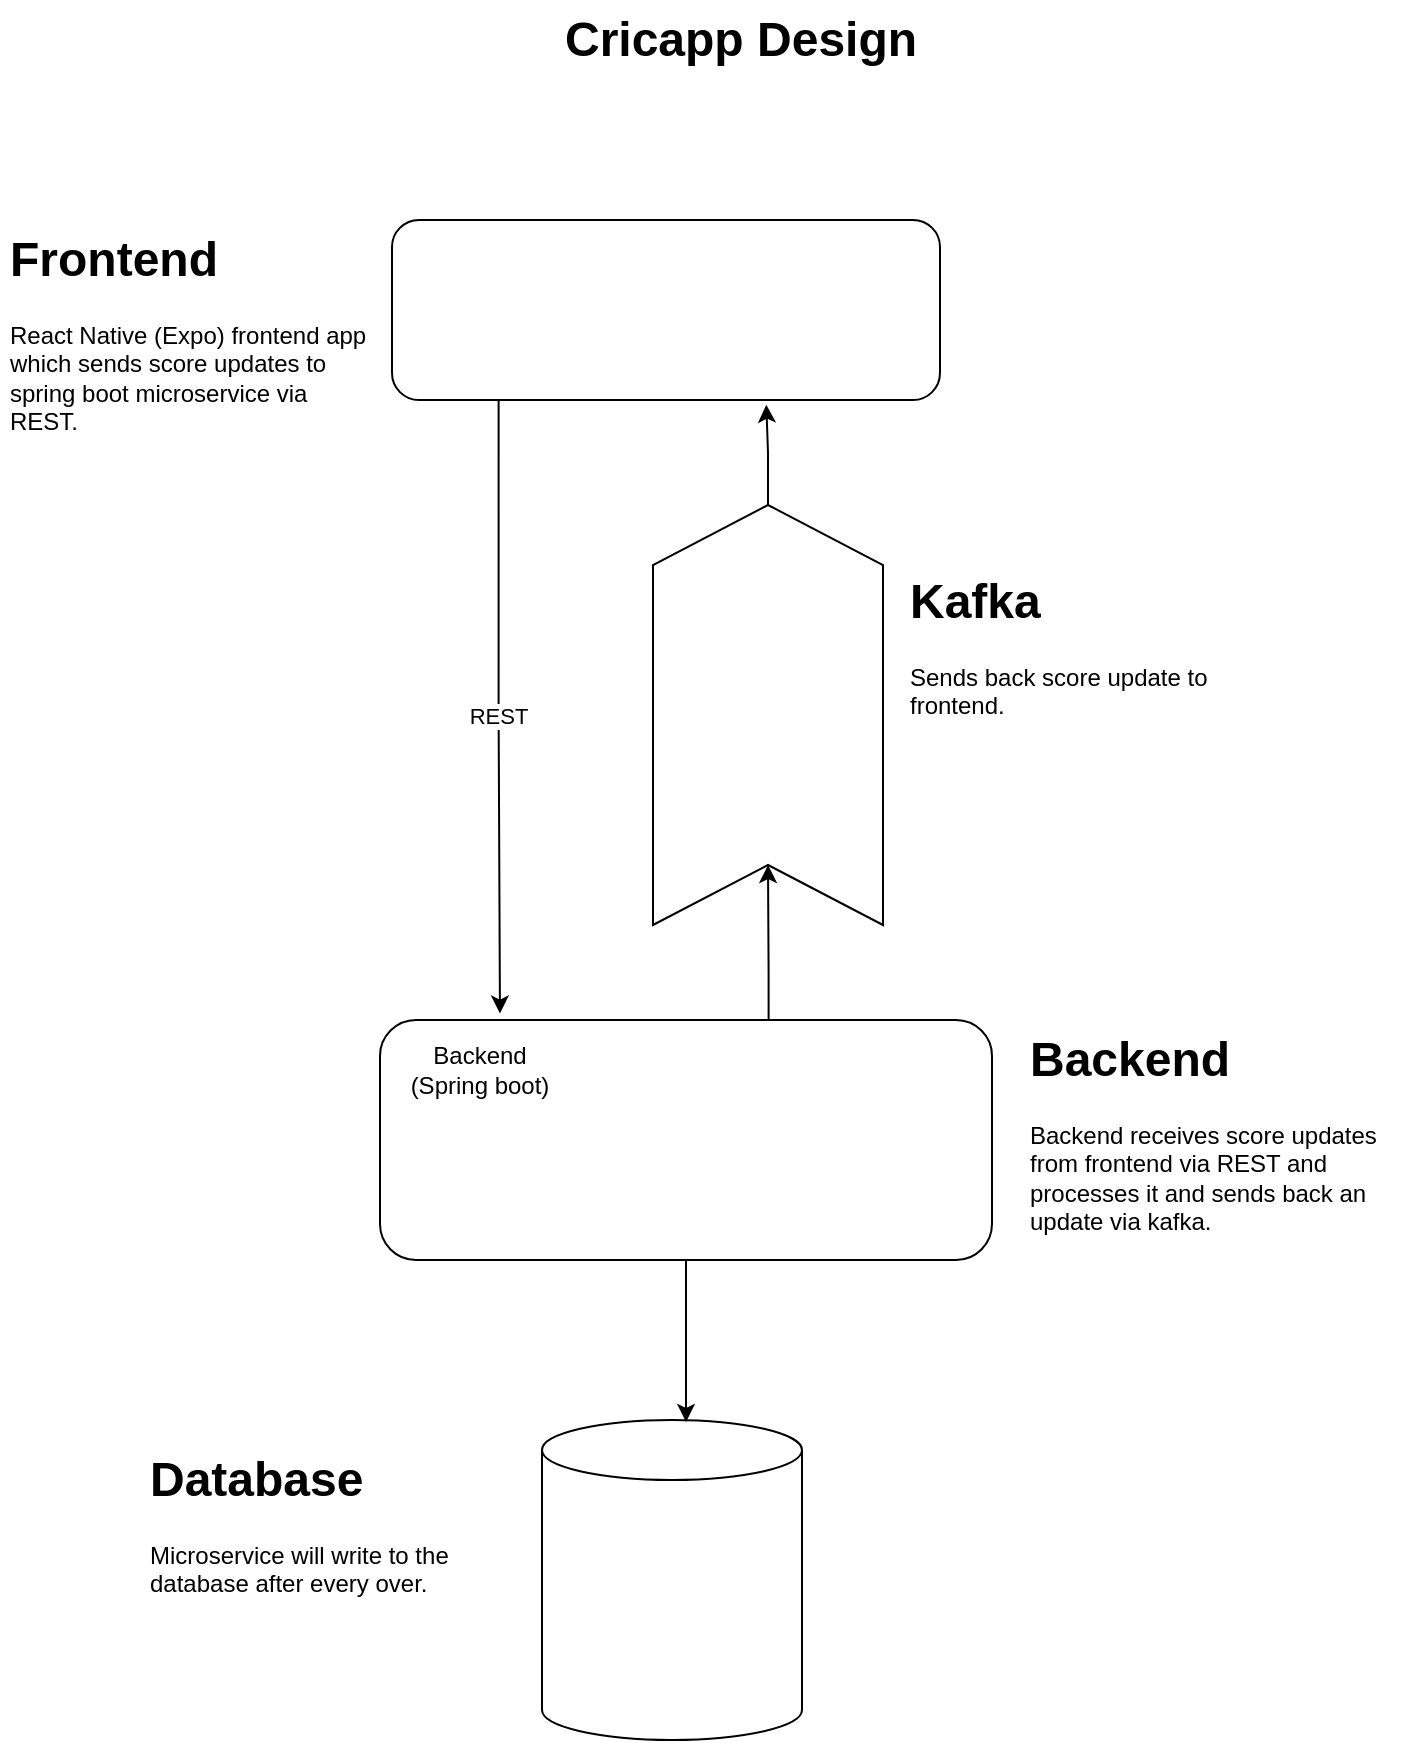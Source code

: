 <mxfile version="20.5.3" type="embed"><diagram id="_C3DZIL6yvxOB1QIjyHC" name="High Level Design"><mxGraphModel dx="1837" dy="899" grid="1" gridSize="10" guides="1" tooltips="1" connect="1" arrows="1" fold="1" page="1" pageScale="1" pageWidth="827" pageHeight="1169" math="0" shadow="0"><root><mxCell id="0"/><mxCell id="1" parent="0"/><mxCell id="rM7sO5fKTh4x9L8l7hMn-8" value="" style="rounded=1;whiteSpace=wrap;html=1;" parent="1" vertex="1"><mxGeometry x="-574" y="150" width="274" height="90" as="geometry"/></mxCell><mxCell id="rM7sO5fKTh4x9L8l7hMn-33" style="edgeStyle=orthogonalEdgeStyle;rounded=0;orthogonalLoop=1;jettySize=auto;html=1;exitX=0.5;exitY=1;exitDx=0;exitDy=0;entryX=0.196;entryY=-0.027;entryDx=0;entryDy=0;entryPerimeter=0;" parent="1" source="rM7sO5fKTh4x9L8l7hMn-6" target="rM7sO5fKTh4x9L8l7hMn-16" edge="1"><mxGeometry relative="1" as="geometry"/></mxCell><mxCell id="4" value="REST" style="edgeLabel;html=1;align=center;verticalAlign=middle;resizable=0;points=[];" parent="rM7sO5fKTh4x9L8l7hMn-33" vertex="1" connectable="0"><mxGeometry x="0.032" y="-1" relative="1" as="geometry"><mxPoint as="offset"/></mxGeometry></mxCell><mxCell id="rM7sO5fKTh4x9L8l7hMn-6" value="" style="shape=image;verticalLabelPosition=bottom;labelBackgroundColor=default;verticalAlign=top;aspect=fixed;imageAspect=0;image=https://www.blueberry.io/static/media/services-react.2a485c25.png;" parent="1" vertex="1"><mxGeometry x="-574" y="150" width="106.61" height="90" as="geometry"/></mxCell><mxCell id="rM7sO5fKTh4x9L8l7hMn-11" value="" style="shape=cylinder3;whiteSpace=wrap;html=1;boundedLbl=1;backgroundOutline=1;size=15;" parent="1" vertex="1"><mxGeometry x="-499" y="750" width="130" height="160" as="geometry"/></mxCell><mxCell id="rM7sO5fKTh4x9L8l7hMn-12" value="&lt;h1&gt;Frontend&lt;/h1&gt;&lt;p&gt;React Native (Expo) frontend app which sends score updates to spring boot microservice via REST.&lt;/p&gt;" style="text;html=1;strokeColor=none;fillColor=none;spacing=5;spacingTop=-20;whiteSpace=wrap;overflow=hidden;rounded=0;" parent="1" vertex="1"><mxGeometry x="-770" y="150" width="190" height="120" as="geometry"/></mxCell><mxCell id="rM7sO5fKTh4x9L8l7hMn-13" value="Cricapp Design" style="text;strokeColor=none;fillColor=none;html=1;fontSize=24;fontStyle=1;verticalAlign=middle;align=center;" parent="1" vertex="1"><mxGeometry x="-450" y="40" width="100" height="40" as="geometry"/></mxCell><mxCell id="rM7sO5fKTh4x9L8l7hMn-34" style="edgeStyle=orthogonalEdgeStyle;rounded=0;orthogonalLoop=1;jettySize=auto;html=1;exitX=1;exitY=0.5;exitDx=0;exitDy=0;exitPerimeter=0;entryX=0.683;entryY=1.026;entryDx=0;entryDy=0;entryPerimeter=0;" parent="1" source="rM7sO5fKTh4x9L8l7hMn-15" target="rM7sO5fKTh4x9L8l7hMn-8" edge="1"><mxGeometry relative="1" as="geometry"/></mxCell><mxCell id="rM7sO5fKTh4x9L8l7hMn-35" style="edgeStyle=orthogonalEdgeStyle;rounded=0;orthogonalLoop=1;jettySize=auto;html=1;exitX=0.635;exitY=0.001;exitDx=0;exitDy=0;exitPerimeter=0;entryX=0;entryY=0.5;entryDx=30;entryDy=0;entryPerimeter=0;" parent="1" source="rM7sO5fKTh4x9L8l7hMn-16" target="rM7sO5fKTh4x9L8l7hMn-15" edge="1"><mxGeometry relative="1" as="geometry"/></mxCell><mxCell id="rM7sO5fKTh4x9L8l7hMn-15" value="" style="html=1;shadow=0;dashed=0;align=center;verticalAlign=middle;shape=mxgraph.arrows2.arrow;dy=0;dx=30;notch=30;rotation=-90;" parent="1" vertex="1"><mxGeometry x="-491" y="340" width="210" height="115" as="geometry"/></mxCell><mxCell id="rM7sO5fKTh4x9L8l7hMn-10" value="" style="shape=image;verticalLabelPosition=bottom;labelBackgroundColor=default;verticalAlign=top;aspect=fixed;imageAspect=0;image=https://vmssoftware.com/images/intro/product/librdkafka.png;" parent="1" vertex="1"><mxGeometry x="-425.5" y="354.5" width="79" height="86" as="geometry"/></mxCell><mxCell id="5" style="edgeStyle=orthogonalEdgeStyle;rounded=0;orthogonalLoop=1;jettySize=auto;html=1;exitX=0.5;exitY=1;exitDx=0;exitDy=0;entryX=0.554;entryY=0.006;entryDx=0;entryDy=0;entryPerimeter=0;" parent="1" source="rM7sO5fKTh4x9L8l7hMn-16" target="rM7sO5fKTh4x9L8l7hMn-11" edge="1"><mxGeometry relative="1" as="geometry"/></mxCell><mxCell id="rM7sO5fKTh4x9L8l7hMn-16" value="" style="rounded=1;whiteSpace=wrap;html=1;" parent="1" vertex="1"><mxGeometry x="-580" y="550" width="306" height="120" as="geometry"/></mxCell><mxCell id="rM7sO5fKTh4x9L8l7hMn-18" value="" style="shape=image;verticalLabelPosition=bottom;labelBackgroundColor=default;verticalAlign=top;aspect=fixed;imageAspect=0;image=https://cdn.icon-icons.com/icons2/2415/PNG/512/postgresql_original_wordmark_logo_icon_146392.png;" parent="1" vertex="1"><mxGeometry x="-483" y="790" width="102" height="102" as="geometry"/></mxCell><mxCell id="rM7sO5fKTh4x9L8l7hMn-24" value="" style="shape=image;verticalLabelPosition=bottom;labelBackgroundColor=default;verticalAlign=top;aspect=fixed;imageAspect=0;image=https://trellat.es/wp-content/uploads/spring-boot-logo.png;" parent="1" vertex="1"><mxGeometry x="-381" y="570" width="90" height="90" as="geometry"/></mxCell><mxCell id="rM7sO5fKTh4x9L8l7hMn-26" value="&lt;h1&gt;Backend&lt;/h1&gt;&lt;div&gt;Backend receives score updates from frontend via REST and processes it and sends back an update via kafka.&lt;/div&gt;" style="text;html=1;strokeColor=none;fillColor=none;spacing=5;spacingTop=-20;whiteSpace=wrap;overflow=hidden;rounded=0;" parent="1" vertex="1"><mxGeometry x="-260" y="550" width="190" height="120" as="geometry"/></mxCell><mxCell id="rM7sO5fKTh4x9L8l7hMn-32" value="Backend&lt;br&gt;(Spring boot)" style="text;html=1;strokeColor=none;fillColor=none;align=center;verticalAlign=middle;whiteSpace=wrap;rounded=0;" parent="1" vertex="1"><mxGeometry x="-570" y="560" width="80" height="30" as="geometry"/></mxCell><mxCell id="2" value="&lt;h1&gt;Kafka&lt;/h1&gt;&lt;p&gt;Sends back score update to frontend.&lt;/p&gt;" style="text;html=1;strokeColor=none;fillColor=none;spacing=5;spacingTop=-20;whiteSpace=wrap;overflow=hidden;rounded=0;" parent="1" vertex="1"><mxGeometry x="-320" y="321" width="190" height="120" as="geometry"/></mxCell><mxCell id="3" value="&lt;h1&gt;Database&lt;/h1&gt;&lt;p&gt;Microservice will write to the database after every over.&lt;/p&gt;" style="text;html=1;strokeColor=none;fillColor=none;spacing=5;spacingTop=-20;whiteSpace=wrap;overflow=hidden;rounded=0;" parent="1" vertex="1"><mxGeometry x="-700" y="760" width="190" height="120" as="geometry"/></mxCell><mxCell id="XMi_yxSUYZ_WA81ib77_-7" value="" style="shape=image;verticalLabelPosition=bottom;labelBackgroundColor=default;verticalAlign=top;aspect=fixed;imageAspect=0;image=https://cdn.icon-icons.com/icons2/2389/PNG/512/expo_logo_icon_145293.png;" parent="1" vertex="1"><mxGeometry x="-483" y="157" width="73" height="73" as="geometry"/></mxCell><mxCell id="XMi_yxSUYZ_WA81ib77_-8" value="" style="shape=image;verticalLabelPosition=bottom;labelBackgroundColor=default;verticalAlign=top;aspect=fixed;imageAspect=0;image=https://miro.medium.com/v2/resize:fit:400/1*1-13QxXfUE1mdrK_MfqonQ.png;" parent="1" vertex="1"><mxGeometry x="-450" y="560" width="90" height="90" as="geometry"/></mxCell></root></mxGraphModel></diagram></mxfile>